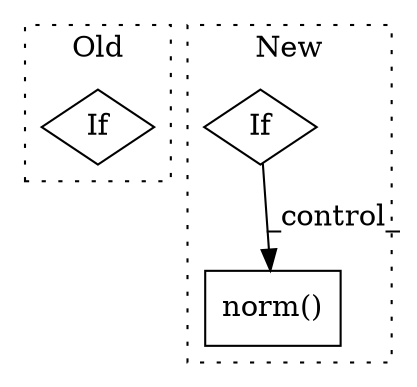 digraph G {
subgraph cluster0 {
1 [label="If" a="96" s="1990,2004" l="3,14" shape="diamond"];
label = "Old";
style="dotted";
}
subgraph cluster1 {
2 [label="norm()" a="75" s="5052,5068" l="10,1" shape="box"];
3 [label="If" a="96" s="4987,5014" l="3,18" shape="diamond"];
label = "New";
style="dotted";
}
3 -> 2 [label="_control_"];
}